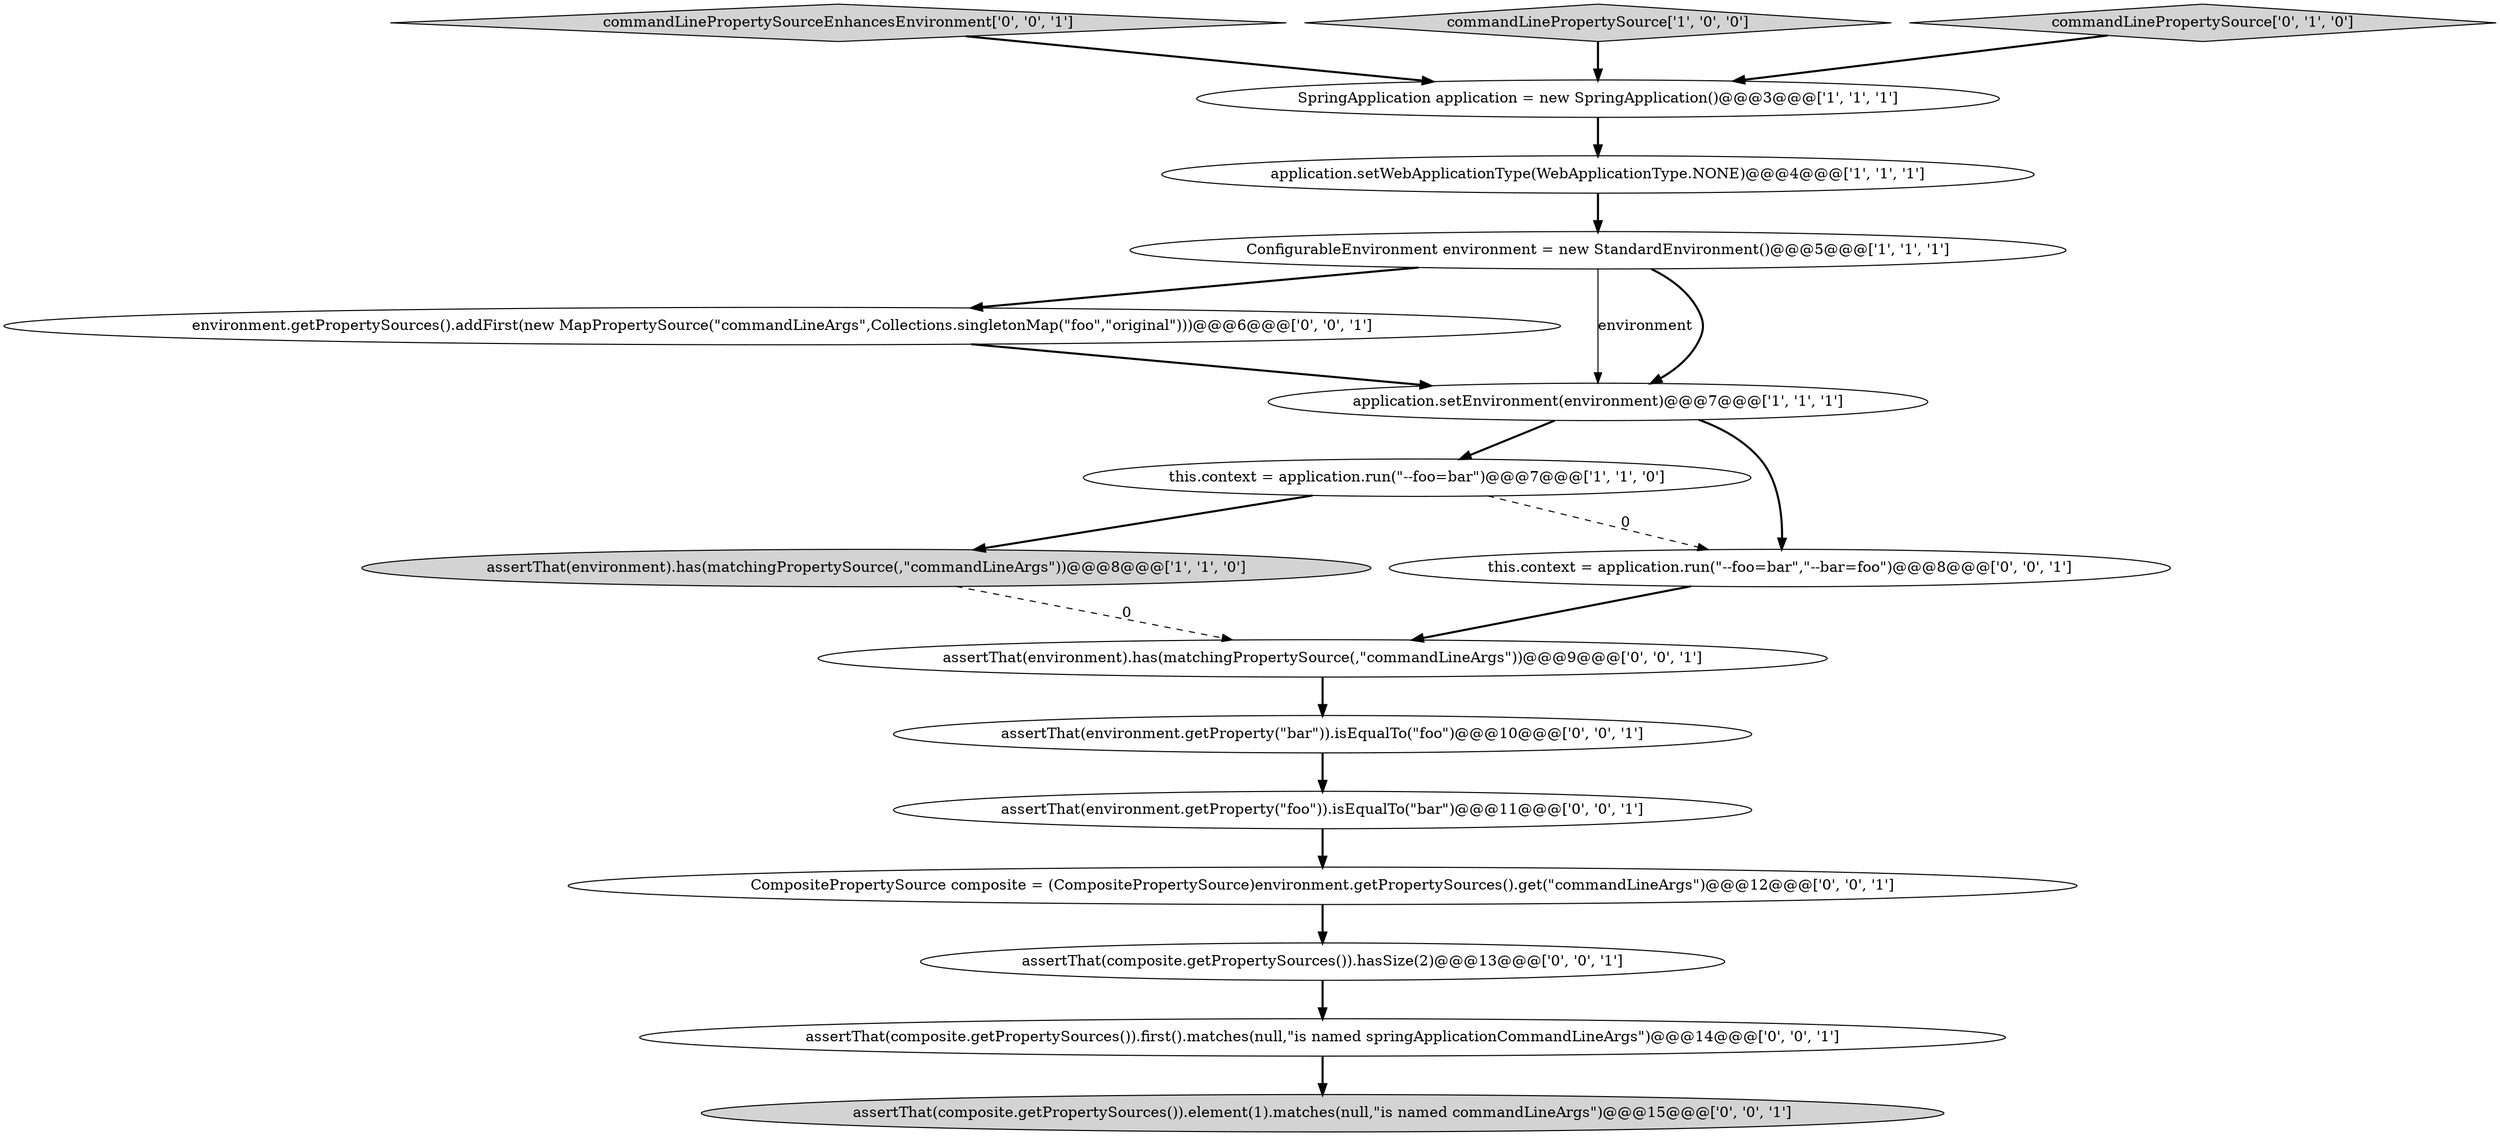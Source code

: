 digraph {
5 [style = filled, label = "ConfigurableEnvironment environment = new StandardEnvironment()@@@5@@@['1', '1', '1']", fillcolor = white, shape = ellipse image = "AAA0AAABBB1BBB"];
12 [style = filled, label = "assertThat(environment.getProperty(\"bar\")).isEqualTo(\"foo\")@@@10@@@['0', '0', '1']", fillcolor = white, shape = ellipse image = "AAA0AAABBB3BBB"];
3 [style = filled, label = "this.context = application.run(\"--foo=bar\")@@@7@@@['1', '1', '0']", fillcolor = white, shape = ellipse image = "AAA0AAABBB1BBB"];
11 [style = filled, label = "environment.getPropertySources().addFirst(new MapPropertySource(\"commandLineArgs\",Collections.singletonMap(\"foo\",\"original\")))@@@6@@@['0', '0', '1']", fillcolor = white, shape = ellipse image = "AAA0AAABBB3BBB"];
16 [style = filled, label = "assertThat(environment.getProperty(\"foo\")).isEqualTo(\"bar\")@@@11@@@['0', '0', '1']", fillcolor = white, shape = ellipse image = "AAA0AAABBB3BBB"];
17 [style = filled, label = "assertThat(composite.getPropertySources()).hasSize(2)@@@13@@@['0', '0', '1']", fillcolor = white, shape = ellipse image = "AAA0AAABBB3BBB"];
2 [style = filled, label = "SpringApplication application = new SpringApplication()@@@3@@@['1', '1', '1']", fillcolor = white, shape = ellipse image = "AAA0AAABBB1BBB"];
9 [style = filled, label = "commandLinePropertySourceEnhancesEnvironment['0', '0', '1']", fillcolor = lightgray, shape = diamond image = "AAA0AAABBB3BBB"];
15 [style = filled, label = "assertThat(composite.getPropertySources()).element(1).matches(null,\"is named commandLineArgs\")@@@15@@@['0', '0', '1']", fillcolor = lightgray, shape = ellipse image = "AAA0AAABBB3BBB"];
13 [style = filled, label = "assertThat(composite.getPropertySources()).first().matches(null,\"is named springApplicationCommandLineArgs\")@@@14@@@['0', '0', '1']", fillcolor = white, shape = ellipse image = "AAA0AAABBB3BBB"];
4 [style = filled, label = "application.setEnvironment(environment)@@@7@@@['1', '1', '1']", fillcolor = white, shape = ellipse image = "AAA0AAABBB1BBB"];
0 [style = filled, label = "application.setWebApplicationType(WebApplicationType.NONE)@@@4@@@['1', '1', '1']", fillcolor = white, shape = ellipse image = "AAA0AAABBB1BBB"];
6 [style = filled, label = "assertThat(environment).has(matchingPropertySource(,\"commandLineArgs\"))@@@8@@@['1', '1', '0']", fillcolor = lightgray, shape = ellipse image = "AAA0AAABBB1BBB"];
10 [style = filled, label = "CompositePropertySource composite = (CompositePropertySource)environment.getPropertySources().get(\"commandLineArgs\")@@@12@@@['0', '0', '1']", fillcolor = white, shape = ellipse image = "AAA0AAABBB3BBB"];
1 [style = filled, label = "commandLinePropertySource['1', '0', '0']", fillcolor = lightgray, shape = diamond image = "AAA0AAABBB1BBB"];
8 [style = filled, label = "assertThat(environment).has(matchingPropertySource(,\"commandLineArgs\"))@@@9@@@['0', '0', '1']", fillcolor = white, shape = ellipse image = "AAA0AAABBB3BBB"];
14 [style = filled, label = "this.context = application.run(\"--foo=bar\",\"--bar=foo\")@@@8@@@['0', '0', '1']", fillcolor = white, shape = ellipse image = "AAA0AAABBB3BBB"];
7 [style = filled, label = "commandLinePropertySource['0', '1', '0']", fillcolor = lightgray, shape = diamond image = "AAA0AAABBB2BBB"];
4->3 [style = bold, label=""];
4->14 [style = bold, label=""];
6->8 [style = dashed, label="0"];
16->10 [style = bold, label=""];
9->2 [style = bold, label=""];
11->4 [style = bold, label=""];
3->6 [style = bold, label=""];
10->17 [style = bold, label=""];
12->16 [style = bold, label=""];
2->0 [style = bold, label=""];
5->4 [style = solid, label="environment"];
7->2 [style = bold, label=""];
5->4 [style = bold, label=""];
1->2 [style = bold, label=""];
5->11 [style = bold, label=""];
14->8 [style = bold, label=""];
17->13 [style = bold, label=""];
13->15 [style = bold, label=""];
3->14 [style = dashed, label="0"];
8->12 [style = bold, label=""];
0->5 [style = bold, label=""];
}
